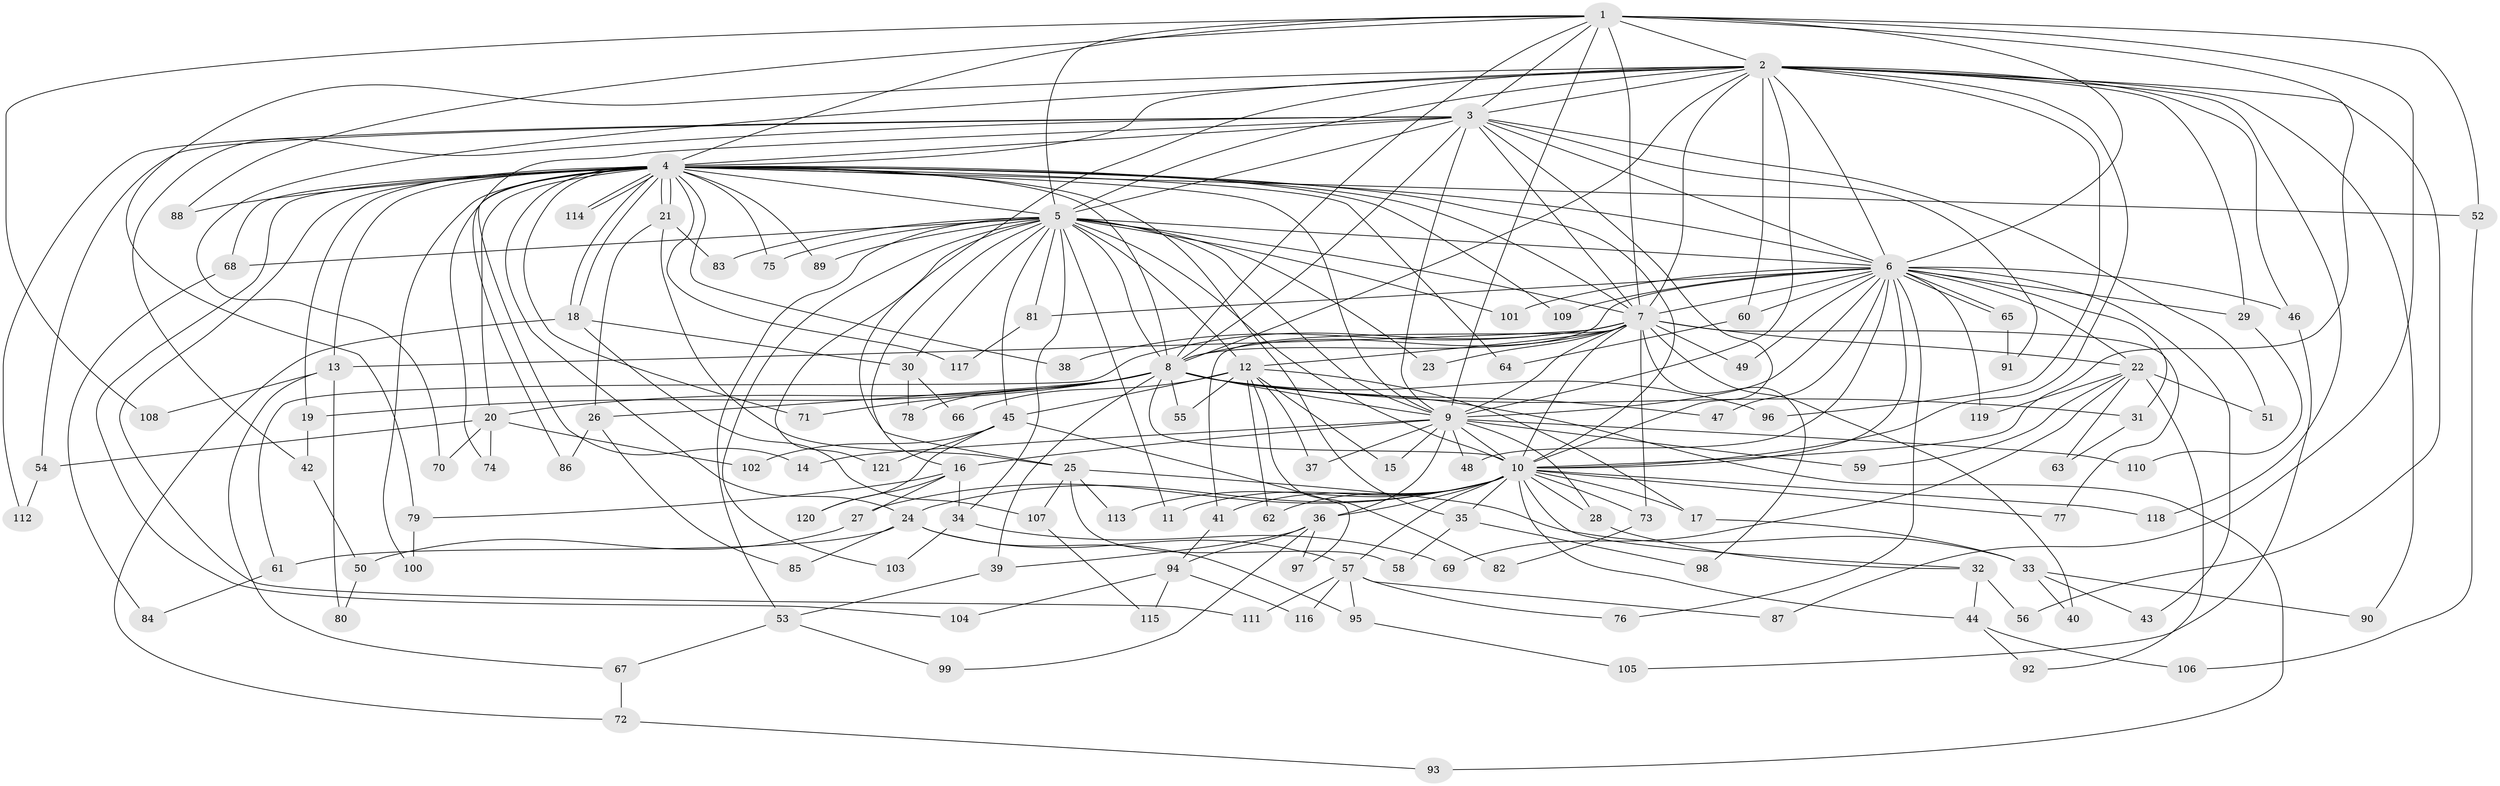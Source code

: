 // Generated by graph-tools (version 1.1) at 2025/11/02/27/25 16:11:01]
// undirected, 121 vertices, 267 edges
graph export_dot {
graph [start="1"]
  node [color=gray90,style=filled];
  1;
  2;
  3;
  4;
  5;
  6;
  7;
  8;
  9;
  10;
  11;
  12;
  13;
  14;
  15;
  16;
  17;
  18;
  19;
  20;
  21;
  22;
  23;
  24;
  25;
  26;
  27;
  28;
  29;
  30;
  31;
  32;
  33;
  34;
  35;
  36;
  37;
  38;
  39;
  40;
  41;
  42;
  43;
  44;
  45;
  46;
  47;
  48;
  49;
  50;
  51;
  52;
  53;
  54;
  55;
  56;
  57;
  58;
  59;
  60;
  61;
  62;
  63;
  64;
  65;
  66;
  67;
  68;
  69;
  70;
  71;
  72;
  73;
  74;
  75;
  76;
  77;
  78;
  79;
  80;
  81;
  82;
  83;
  84;
  85;
  86;
  87;
  88;
  89;
  90;
  91;
  92;
  93;
  94;
  95;
  96;
  97;
  98;
  99;
  100;
  101;
  102;
  103;
  104;
  105;
  106;
  107;
  108;
  109;
  110;
  111;
  112;
  113;
  114;
  115;
  116;
  117;
  118;
  119;
  120;
  121;
  1 -- 2;
  1 -- 3;
  1 -- 4;
  1 -- 5;
  1 -- 6;
  1 -- 7;
  1 -- 8;
  1 -- 9;
  1 -- 10;
  1 -- 52;
  1 -- 87;
  1 -- 88;
  1 -- 108;
  2 -- 3;
  2 -- 4;
  2 -- 5;
  2 -- 6;
  2 -- 7;
  2 -- 8;
  2 -- 9;
  2 -- 10;
  2 -- 25;
  2 -- 29;
  2 -- 46;
  2 -- 56;
  2 -- 60;
  2 -- 70;
  2 -- 79;
  2 -- 90;
  2 -- 96;
  2 -- 118;
  3 -- 4;
  3 -- 5;
  3 -- 6;
  3 -- 7;
  3 -- 8;
  3 -- 9;
  3 -- 10;
  3 -- 14;
  3 -- 42;
  3 -- 51;
  3 -- 54;
  3 -- 91;
  3 -- 112;
  4 -- 5;
  4 -- 6;
  4 -- 7;
  4 -- 8;
  4 -- 9;
  4 -- 10;
  4 -- 13;
  4 -- 18;
  4 -- 18;
  4 -- 19;
  4 -- 20;
  4 -- 21;
  4 -- 21;
  4 -- 24;
  4 -- 35;
  4 -- 38;
  4 -- 52;
  4 -- 64;
  4 -- 68;
  4 -- 71;
  4 -- 74;
  4 -- 75;
  4 -- 86;
  4 -- 88;
  4 -- 89;
  4 -- 100;
  4 -- 104;
  4 -- 109;
  4 -- 111;
  4 -- 114;
  4 -- 114;
  4 -- 117;
  5 -- 6;
  5 -- 7;
  5 -- 8;
  5 -- 9;
  5 -- 10;
  5 -- 11;
  5 -- 12;
  5 -- 16;
  5 -- 23;
  5 -- 30;
  5 -- 34;
  5 -- 45;
  5 -- 53;
  5 -- 68;
  5 -- 75;
  5 -- 81;
  5 -- 83;
  5 -- 89;
  5 -- 101;
  5 -- 103;
  5 -- 121;
  6 -- 7;
  6 -- 8;
  6 -- 9;
  6 -- 10;
  6 -- 22;
  6 -- 29;
  6 -- 31;
  6 -- 43;
  6 -- 46;
  6 -- 47;
  6 -- 48;
  6 -- 49;
  6 -- 60;
  6 -- 65;
  6 -- 65;
  6 -- 76;
  6 -- 81;
  6 -- 101;
  6 -- 109;
  6 -- 119;
  7 -- 8;
  7 -- 9;
  7 -- 10;
  7 -- 12;
  7 -- 13;
  7 -- 22;
  7 -- 23;
  7 -- 38;
  7 -- 40;
  7 -- 41;
  7 -- 49;
  7 -- 61;
  7 -- 73;
  7 -- 77;
  7 -- 98;
  8 -- 9;
  8 -- 10;
  8 -- 19;
  8 -- 20;
  8 -- 26;
  8 -- 31;
  8 -- 39;
  8 -- 47;
  8 -- 55;
  8 -- 71;
  8 -- 78;
  8 -- 93;
  8 -- 96;
  9 -- 10;
  9 -- 14;
  9 -- 15;
  9 -- 16;
  9 -- 28;
  9 -- 36;
  9 -- 37;
  9 -- 48;
  9 -- 59;
  9 -- 110;
  10 -- 11;
  10 -- 17;
  10 -- 24;
  10 -- 27;
  10 -- 28;
  10 -- 32;
  10 -- 35;
  10 -- 36;
  10 -- 41;
  10 -- 44;
  10 -- 57;
  10 -- 62;
  10 -- 73;
  10 -- 77;
  10 -- 113;
  10 -- 118;
  12 -- 15;
  12 -- 17;
  12 -- 37;
  12 -- 45;
  12 -- 55;
  12 -- 62;
  12 -- 66;
  12 -- 82;
  13 -- 67;
  13 -- 80;
  13 -- 108;
  16 -- 27;
  16 -- 34;
  16 -- 79;
  16 -- 120;
  17 -- 33;
  18 -- 30;
  18 -- 72;
  18 -- 107;
  19 -- 42;
  20 -- 54;
  20 -- 70;
  20 -- 74;
  20 -- 102;
  21 -- 25;
  21 -- 26;
  21 -- 83;
  22 -- 51;
  22 -- 59;
  22 -- 63;
  22 -- 69;
  22 -- 92;
  22 -- 119;
  24 -- 57;
  24 -- 61;
  24 -- 85;
  24 -- 95;
  25 -- 33;
  25 -- 58;
  25 -- 107;
  25 -- 113;
  26 -- 85;
  26 -- 86;
  27 -- 50;
  28 -- 32;
  29 -- 110;
  30 -- 66;
  30 -- 78;
  31 -- 63;
  32 -- 44;
  32 -- 56;
  33 -- 40;
  33 -- 43;
  33 -- 90;
  34 -- 69;
  34 -- 103;
  35 -- 58;
  35 -- 98;
  36 -- 39;
  36 -- 94;
  36 -- 97;
  36 -- 99;
  39 -- 53;
  41 -- 94;
  42 -- 50;
  44 -- 92;
  44 -- 106;
  45 -- 97;
  45 -- 102;
  45 -- 120;
  45 -- 121;
  46 -- 105;
  50 -- 80;
  52 -- 106;
  53 -- 67;
  53 -- 99;
  54 -- 112;
  57 -- 76;
  57 -- 87;
  57 -- 95;
  57 -- 111;
  57 -- 116;
  60 -- 64;
  61 -- 84;
  65 -- 91;
  67 -- 72;
  68 -- 84;
  72 -- 93;
  73 -- 82;
  79 -- 100;
  81 -- 117;
  94 -- 104;
  94 -- 115;
  94 -- 116;
  95 -- 105;
  107 -- 115;
}
